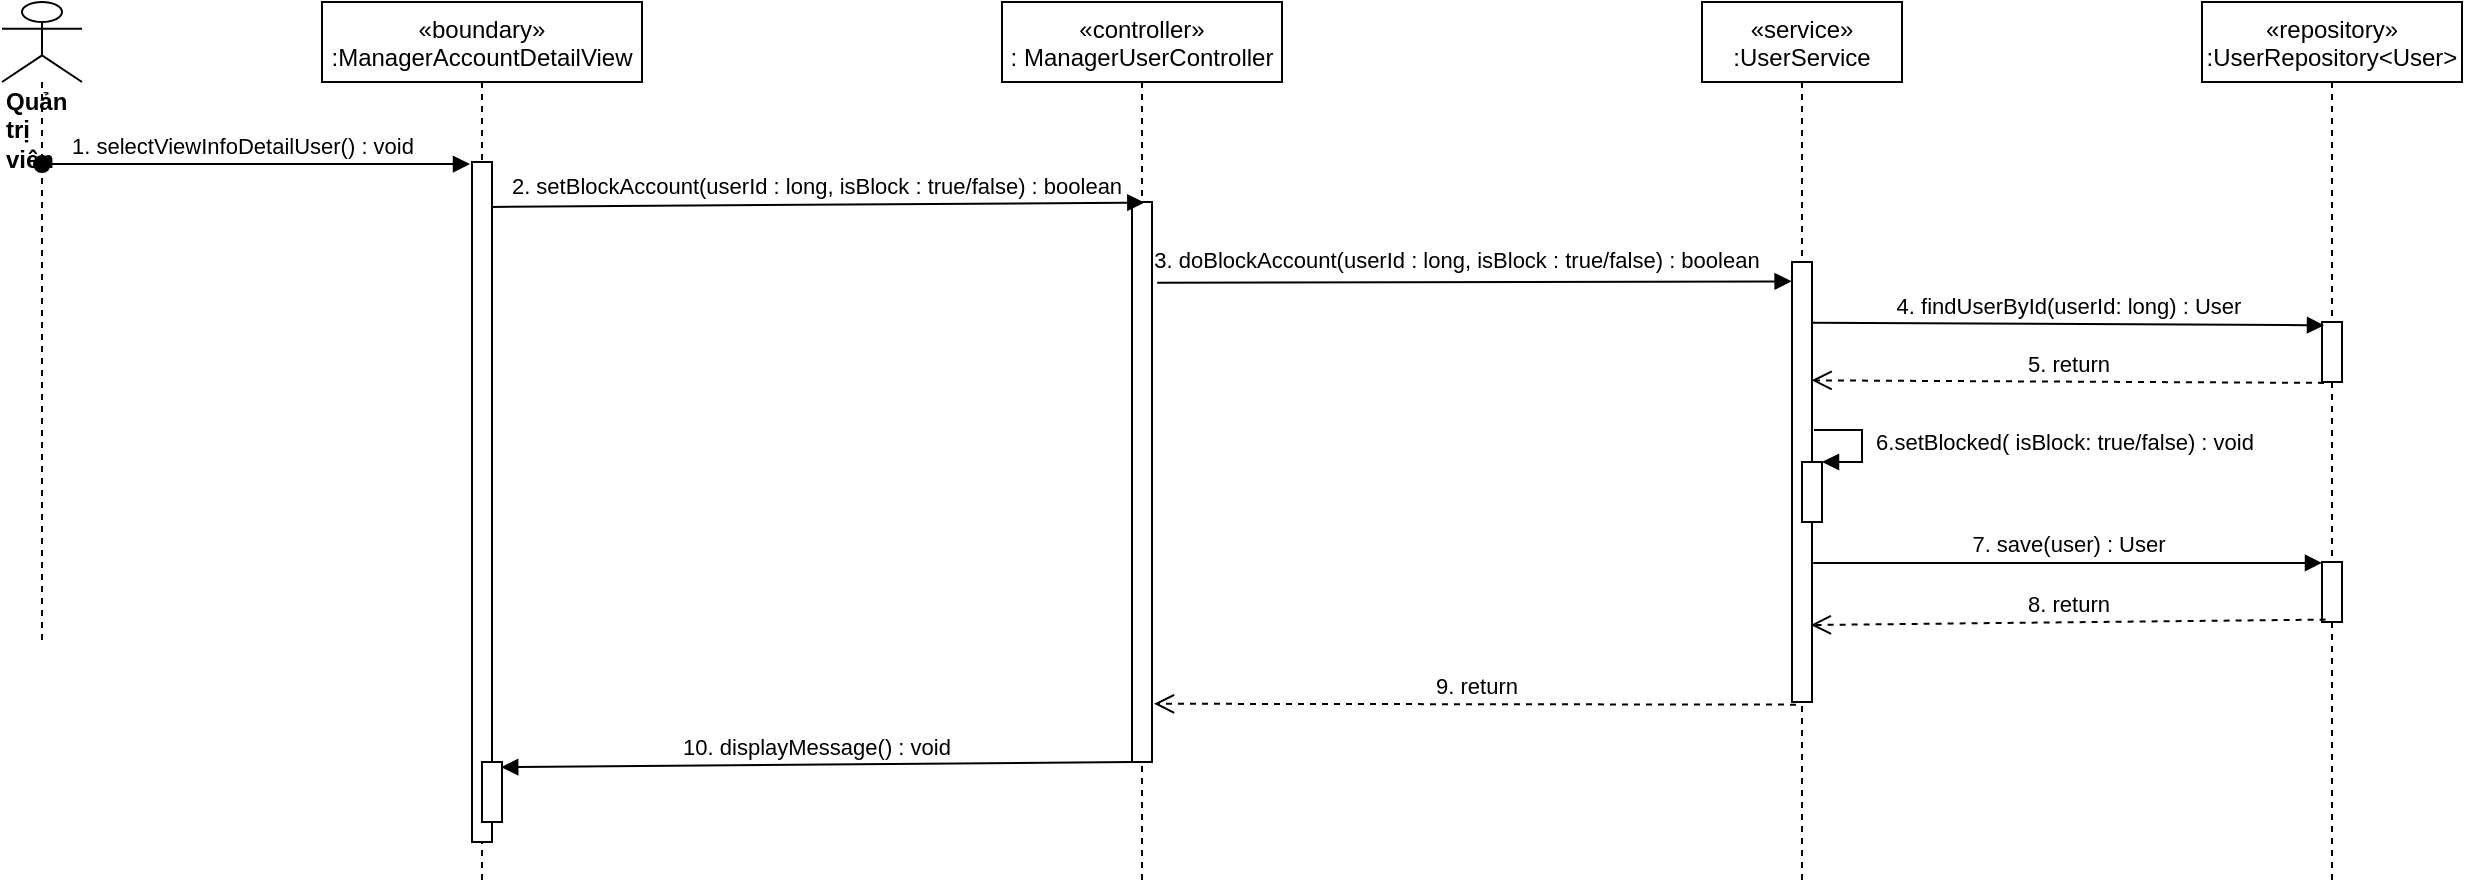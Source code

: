 <mxfile version="14.6.13" type="device"><diagram id="kgpKYQtTHZ0yAKxKKP6v" name="Page-1"><mxGraphModel dx="1108" dy="425" grid="1" gridSize="10" guides="1" tooltips="1" connect="1" arrows="1" fold="1" page="1" pageScale="1" pageWidth="850" pageHeight="1100" math="0" shadow="0"><root><mxCell id="0"/><mxCell id="1" parent="0"/><mxCell id="7LMQqACqiYnsaKDSsPnZ-3" value="«controller»&#10;: ManagerUserController" style="shape=umlLifeline;perimeter=lifelinePerimeter;container=1;collapsible=0;recursiveResize=0;rounded=0;shadow=0;strokeWidth=1;" parent="1" vertex="1"><mxGeometry x="570" y="80" width="140" height="440" as="geometry"/></mxCell><mxCell id="7LMQqACqiYnsaKDSsPnZ-4" value="" style="points=[];perimeter=orthogonalPerimeter;rounded=0;shadow=0;strokeWidth=1;" parent="7LMQqACqiYnsaKDSsPnZ-3" vertex="1"><mxGeometry x="65" y="100" width="10" height="280" as="geometry"/></mxCell><mxCell id="7LMQqACqiYnsaKDSsPnZ-5" value="&lt;div&gt;&lt;b&gt;Quản trị viên&lt;/b&gt;&lt;/div&gt;" style="shape=umlLifeline;participant=umlActor;perimeter=lifelinePerimeter;whiteSpace=wrap;html=1;container=1;collapsible=0;recursiveResize=0;verticalAlign=top;spacingTop=36;outlineConnect=0;align=left;size=40;" parent="1" vertex="1"><mxGeometry x="70" y="80" width="40" height="320" as="geometry"/></mxCell><mxCell id="7LMQqACqiYnsaKDSsPnZ-6" value="1. selectViewInfoDetailUser() : void" style="verticalAlign=bottom;startArrow=oval;endArrow=block;startSize=8;shadow=0;strokeWidth=1;entryX=-0.1;entryY=0.003;entryDx=0;entryDy=0;entryPerimeter=0;" parent="1" source="7LMQqACqiYnsaKDSsPnZ-5" target="7LMQqACqiYnsaKDSsPnZ-20" edge="1"><mxGeometry x="-0.06" relative="1" as="geometry"><mxPoint x="100" y="170" as="sourcePoint"/><mxPoint as="offset"/><mxPoint x="309.5" y="160.72" as="targetPoint"/></mxGeometry></mxCell><mxCell id="7LMQqACqiYnsaKDSsPnZ-7" value="«service»&#10;:UserService" style="shape=umlLifeline;perimeter=lifelinePerimeter;container=1;collapsible=0;recursiveResize=0;rounded=0;shadow=0;strokeWidth=1;" parent="1" vertex="1"><mxGeometry x="920" y="80" width="100" height="440" as="geometry"/></mxCell><mxCell id="7LMQqACqiYnsaKDSsPnZ-8" value="" style="points=[];perimeter=orthogonalPerimeter;rounded=0;shadow=0;strokeWidth=1;" parent="7LMQqACqiYnsaKDSsPnZ-7" vertex="1"><mxGeometry x="45" y="130" width="10" height="220" as="geometry"/></mxCell><mxCell id="7LMQqACqiYnsaKDSsPnZ-9" value="2. setBlockAccount(userId : long, isBlock : true/false) : boolean" style="html=1;verticalAlign=bottom;endArrow=block;entryX=0.617;entryY=0.001;entryDx=0;entryDy=0;entryPerimeter=0;exitX=0.9;exitY=0.066;exitDx=0;exitDy=0;exitPerimeter=0;" parent="1" target="7LMQqACqiYnsaKDSsPnZ-4" edge="1" source="7LMQqACqiYnsaKDSsPnZ-20"><mxGeometry width="80" relative="1" as="geometry"><mxPoint x="538" y="270" as="sourcePoint"/><mxPoint x="500" y="210" as="targetPoint"/></mxGeometry></mxCell><mxCell id="7LMQqACqiYnsaKDSsPnZ-10" value="" style="html=1;verticalAlign=bottom;endArrow=block;exitX=1.26;exitY=0.144;exitDx=0;exitDy=0;exitPerimeter=0;entryX=-0.02;entryY=0.044;entryDx=0;entryDy=0;entryPerimeter=0;" parent="1" source="7LMQqACqiYnsaKDSsPnZ-4" target="7LMQqACqiYnsaKDSsPnZ-8" edge="1"><mxGeometry width="80" relative="1" as="geometry"><mxPoint x="860" y="292" as="sourcePoint"/><mxPoint x="1090" y="312" as="targetPoint"/></mxGeometry></mxCell><mxCell id="7LMQqACqiYnsaKDSsPnZ-11" value="3. doBlockAccount(userId : long, isBlock : true/false) : boolean" style="edgeLabel;html=1;align=center;verticalAlign=middle;resizable=0;points=[];" parent="7LMQqACqiYnsaKDSsPnZ-10" vertex="1" connectable="0"><mxGeometry x="-0.077" y="4" relative="1" as="geometry"><mxPoint x="3" y="-7" as="offset"/></mxGeometry></mxCell><mxCell id="7LMQqACqiYnsaKDSsPnZ-12" value="9. return" style="html=1;verticalAlign=bottom;endArrow=open;dashed=1;endSize=8;exitX=0.2;exitY=1.006;exitDx=0;exitDy=0;exitPerimeter=0;entryX=1.1;entryY=0.896;entryDx=0;entryDy=0;entryPerimeter=0;" parent="1" source="7LMQqACqiYnsaKDSsPnZ-8" target="7LMQqACqiYnsaKDSsPnZ-4" edge="1"><mxGeometry relative="1" as="geometry"><mxPoint x="845" y="261.015" as="sourcePoint"/><mxPoint x="580" y="307" as="targetPoint"/></mxGeometry></mxCell><mxCell id="7LMQqACqiYnsaKDSsPnZ-13" value="10. displayMessage() : void" style="verticalAlign=bottom;endArrow=block;shadow=0;strokeWidth=1;entryX=0.96;entryY=0.087;entryDx=0;entryDy=0;entryPerimeter=0;" parent="1" source="7LMQqACqiYnsaKDSsPnZ-4" target="7LMQqACqiYnsaKDSsPnZ-21" edge="1"><mxGeometry relative="1" as="geometry"><mxPoint x="550" y="319" as="sourcePoint"/><mxPoint x="560" y="330" as="targetPoint"/></mxGeometry></mxCell><mxCell id="7LMQqACqiYnsaKDSsPnZ-14" value="«repository»&#10;:UserRepository&lt;User&gt;" style="shape=umlLifeline;perimeter=lifelinePerimeter;container=1;collapsible=0;recursiveResize=0;rounded=0;shadow=0;strokeWidth=1;" parent="1" vertex="1"><mxGeometry x="1170" y="80" width="130" height="440" as="geometry"/></mxCell><mxCell id="7LMQqACqiYnsaKDSsPnZ-15" value="" style="points=[];perimeter=orthogonalPerimeter;rounded=0;shadow=0;strokeWidth=1;" parent="7LMQqACqiYnsaKDSsPnZ-14" vertex="1"><mxGeometry x="60" y="160" width="10" height="30" as="geometry"/></mxCell><mxCell id="7LMQqACqiYnsaKDSsPnZ-16" value="" style="html=1;points=[];perimeter=orthogonalPerimeter;" parent="7LMQqACqiYnsaKDSsPnZ-14" vertex="1"><mxGeometry x="60" y="280" width="10" height="30" as="geometry"/></mxCell><mxCell id="7LMQqACqiYnsaKDSsPnZ-17" value="4. findUserById(userId: long) : User" style="html=1;verticalAlign=bottom;endArrow=block;entryX=0.1;entryY=0.055;entryDx=0;entryDy=0;entryPerimeter=0;exitX=0.98;exitY=0.138;exitDx=0;exitDy=0;exitPerimeter=0;" parent="1" source="7LMQqACqiYnsaKDSsPnZ-8" target="7LMQqACqiYnsaKDSsPnZ-15" edge="1"><mxGeometry width="80" relative="1" as="geometry"><mxPoint x="1150" y="332" as="sourcePoint"/><mxPoint x="1010" y="239" as="targetPoint"/></mxGeometry></mxCell><mxCell id="7LMQqACqiYnsaKDSsPnZ-18" value="5. return" style="html=1;verticalAlign=bottom;endArrow=open;dashed=1;endSize=8;exitX=0.1;exitY=1.015;exitDx=0;exitDy=0;exitPerimeter=0;entryX=0.98;entryY=0.269;entryDx=0;entryDy=0;entryPerimeter=0;" parent="1" source="7LMQqACqiYnsaKDSsPnZ-15" target="7LMQqACqiYnsaKDSsPnZ-8" edge="1"><mxGeometry relative="1" as="geometry"><mxPoint x="790" y="300" as="sourcePoint"/><mxPoint x="1150" y="360" as="targetPoint"/></mxGeometry></mxCell><mxCell id="7LMQqACqiYnsaKDSsPnZ-19" value="«boundary»&#10;:ManagerAccountDetailView" style="shape=umlLifeline;perimeter=lifelinePerimeter;container=1;collapsible=0;recursiveResize=0;rounded=0;shadow=0;strokeWidth=1;" parent="1" vertex="1"><mxGeometry x="230" y="80" width="160" height="440" as="geometry"/></mxCell><mxCell id="7LMQqACqiYnsaKDSsPnZ-20" value="" style="points=[];perimeter=orthogonalPerimeter;rounded=0;shadow=0;strokeWidth=1;" parent="7LMQqACqiYnsaKDSsPnZ-19" vertex="1"><mxGeometry x="75" y="80" width="10" height="340" as="geometry"/></mxCell><mxCell id="7LMQqACqiYnsaKDSsPnZ-21" value="" style="html=1;points=[];perimeter=orthogonalPerimeter;" parent="7LMQqACqiYnsaKDSsPnZ-19" vertex="1"><mxGeometry x="80" y="380" width="10" height="30" as="geometry"/></mxCell><mxCell id="7LMQqACqiYnsaKDSsPnZ-24" value="7. save(user) : User" style="html=1;verticalAlign=bottom;endArrow=block;exitX=1.06;exitY=0.684;exitDx=0;exitDy=0;exitPerimeter=0;" parent="1" source="7LMQqACqiYnsaKDSsPnZ-8" target="7LMQqACqiYnsaKDSsPnZ-16" edge="1"><mxGeometry width="80" relative="1" as="geometry"><mxPoint x="1150" y="450" as="sourcePoint"/><mxPoint x="1070" y="370" as="targetPoint"/></mxGeometry></mxCell><mxCell id="7LMQqACqiYnsaKDSsPnZ-25" value="8. return" style="html=1;verticalAlign=bottom;endArrow=open;dashed=1;endSize=8;exitX=0.18;exitY=0.96;exitDx=0;exitDy=0;exitPerimeter=0;entryX=0.94;entryY=0.825;entryDx=0;entryDy=0;entryPerimeter=0;" parent="1" source="7LMQqACqiYnsaKDSsPnZ-16" target="7LMQqACqiYnsaKDSsPnZ-8" edge="1"><mxGeometry relative="1" as="geometry"><mxPoint x="1070" y="370" as="sourcePoint"/><mxPoint x="1120" y="478" as="targetPoint"/></mxGeometry></mxCell><mxCell id="7LMQqACqiYnsaKDSsPnZ-26" value="" style="html=1;points=[];perimeter=orthogonalPerimeter;" parent="1" vertex="1"><mxGeometry x="970" y="310" width="10" height="30" as="geometry"/></mxCell><mxCell id="7LMQqACqiYnsaKDSsPnZ-27" value="&amp;nbsp;6.setBlocked( isBlock: true/false) : void" style="edgeStyle=orthogonalEdgeStyle;html=1;align=left;spacingLeft=2;endArrow=block;rounded=0;entryX=1;entryY=0;exitX=1.1;exitY=0.382;exitDx=0;exitDy=0;exitPerimeter=0;" parent="1" target="7LMQqACqiYnsaKDSsPnZ-26" edge="1" source="7LMQqACqiYnsaKDSsPnZ-8"><mxGeometry relative="1" as="geometry"><mxPoint x="1185" y="370" as="sourcePoint"/><Array as="points"><mxPoint x="1000" y="294"/><mxPoint x="1000" y="310"/></Array></mxGeometry></mxCell></root></mxGraphModel></diagram></mxfile>